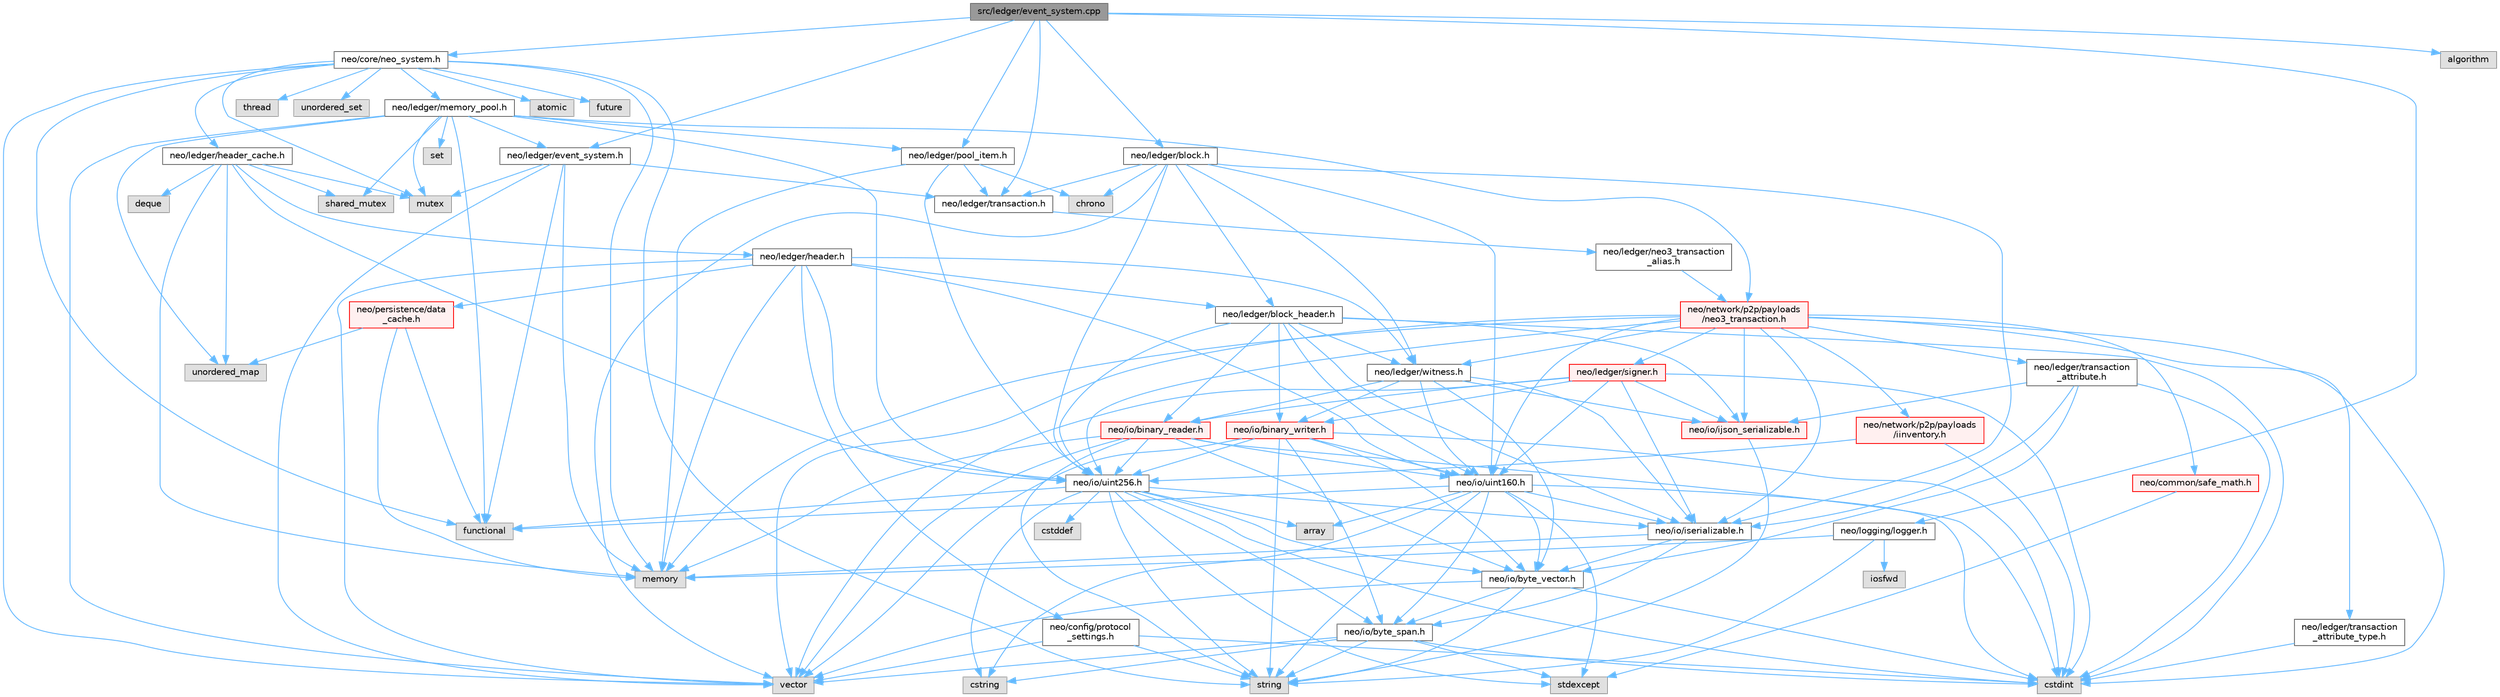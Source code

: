 digraph "src/ledger/event_system.cpp"
{
 // LATEX_PDF_SIZE
  bgcolor="transparent";
  edge [fontname=Helvetica,fontsize=10,labelfontname=Helvetica,labelfontsize=10];
  node [fontname=Helvetica,fontsize=10,shape=box,height=0.2,width=0.4];
  Node1 [id="Node000001",label="src/ledger/event_system.cpp",height=0.2,width=0.4,color="gray40", fillcolor="grey60", style="filled", fontcolor="black",tooltip=" "];
  Node1 -> Node2 [id="edge1_Node000001_Node000002",color="steelblue1",style="solid",tooltip=" "];
  Node2 [id="Node000002",label="neo/core/neo_system.h",height=0.2,width=0.4,color="grey40", fillcolor="white", style="filled",URL="$core_2neo__system_8h.html",tooltip=" "];
  Node2 -> Node3 [id="edge2_Node000002_Node000003",color="steelblue1",style="solid",tooltip=" "];
  Node3 [id="Node000003",label="atomic",height=0.2,width=0.4,color="grey60", fillcolor="#E0E0E0", style="filled",tooltip=" "];
  Node2 -> Node4 [id="edge3_Node000002_Node000004",color="steelblue1",style="solid",tooltip=" "];
  Node4 [id="Node000004",label="functional",height=0.2,width=0.4,color="grey60", fillcolor="#E0E0E0", style="filled",tooltip=" "];
  Node2 -> Node5 [id="edge4_Node000002_Node000005",color="steelblue1",style="solid",tooltip=" "];
  Node5 [id="Node000005",label="future",height=0.2,width=0.4,color="grey60", fillcolor="#E0E0E0", style="filled",tooltip=" "];
  Node2 -> Node6 [id="edge5_Node000002_Node000006",color="steelblue1",style="solid",tooltip=" "];
  Node6 [id="Node000006",label="memory",height=0.2,width=0.4,color="grey60", fillcolor="#E0E0E0", style="filled",tooltip=" "];
  Node2 -> Node7 [id="edge6_Node000002_Node000007",color="steelblue1",style="solid",tooltip=" "];
  Node7 [id="Node000007",label="mutex",height=0.2,width=0.4,color="grey60", fillcolor="#E0E0E0", style="filled",tooltip=" "];
  Node2 -> Node8 [id="edge7_Node000002_Node000008",color="steelblue1",style="solid",tooltip=" "];
  Node8 [id="Node000008",label="string",height=0.2,width=0.4,color="grey60", fillcolor="#E0E0E0", style="filled",tooltip=" "];
  Node2 -> Node9 [id="edge8_Node000002_Node000009",color="steelblue1",style="solid",tooltip=" "];
  Node9 [id="Node000009",label="thread",height=0.2,width=0.4,color="grey60", fillcolor="#E0E0E0", style="filled",tooltip=" "];
  Node2 -> Node10 [id="edge9_Node000002_Node000010",color="steelblue1",style="solid",tooltip=" "];
  Node10 [id="Node000010",label="unordered_set",height=0.2,width=0.4,color="grey60", fillcolor="#E0E0E0", style="filled",tooltip=" "];
  Node2 -> Node11 [id="edge10_Node000002_Node000011",color="steelblue1",style="solid",tooltip=" "];
  Node11 [id="Node000011",label="vector",height=0.2,width=0.4,color="grey60", fillcolor="#E0E0E0", style="filled",tooltip=" "];
  Node2 -> Node12 [id="edge11_Node000002_Node000012",color="steelblue1",style="solid",tooltip=" "];
  Node12 [id="Node000012",label="neo/ledger/header_cache.h",height=0.2,width=0.4,color="grey40", fillcolor="white", style="filled",URL="$ledger_2header__cache_8h.html",tooltip=" "];
  Node12 -> Node13 [id="edge12_Node000012_Node000013",color="steelblue1",style="solid",tooltip=" "];
  Node13 [id="Node000013",label="neo/io/uint256.h",height=0.2,width=0.4,color="grey40", fillcolor="white", style="filled",URL="$uint256_8h.html",tooltip=" "];
  Node13 -> Node14 [id="edge13_Node000013_Node000014",color="steelblue1",style="solid",tooltip=" "];
  Node14 [id="Node000014",label="neo/io/byte_span.h",height=0.2,width=0.4,color="grey40", fillcolor="white", style="filled",URL="$io_2byte__span_8h.html",tooltip=" "];
  Node14 -> Node15 [id="edge14_Node000014_Node000015",color="steelblue1",style="solid",tooltip=" "];
  Node15 [id="Node000015",label="cstdint",height=0.2,width=0.4,color="grey60", fillcolor="#E0E0E0", style="filled",tooltip=" "];
  Node14 -> Node16 [id="edge15_Node000014_Node000016",color="steelblue1",style="solid",tooltip=" "];
  Node16 [id="Node000016",label="cstring",height=0.2,width=0.4,color="grey60", fillcolor="#E0E0E0", style="filled",tooltip=" "];
  Node14 -> Node17 [id="edge16_Node000014_Node000017",color="steelblue1",style="solid",tooltip=" "];
  Node17 [id="Node000017",label="stdexcept",height=0.2,width=0.4,color="grey60", fillcolor="#E0E0E0", style="filled",tooltip=" "];
  Node14 -> Node8 [id="edge17_Node000014_Node000008",color="steelblue1",style="solid",tooltip=" "];
  Node14 -> Node11 [id="edge18_Node000014_Node000011",color="steelblue1",style="solid",tooltip=" "];
  Node13 -> Node18 [id="edge19_Node000013_Node000018",color="steelblue1",style="solid",tooltip=" "];
  Node18 [id="Node000018",label="neo/io/byte_vector.h",height=0.2,width=0.4,color="grey40", fillcolor="white", style="filled",URL="$io_2byte__vector_8h.html",tooltip=" "];
  Node18 -> Node14 [id="edge20_Node000018_Node000014",color="steelblue1",style="solid",tooltip=" "];
  Node18 -> Node15 [id="edge21_Node000018_Node000015",color="steelblue1",style="solid",tooltip=" "];
  Node18 -> Node8 [id="edge22_Node000018_Node000008",color="steelblue1",style="solid",tooltip=" "];
  Node18 -> Node11 [id="edge23_Node000018_Node000011",color="steelblue1",style="solid",tooltip=" "];
  Node13 -> Node19 [id="edge24_Node000013_Node000019",color="steelblue1",style="solid",tooltip=" "];
  Node19 [id="Node000019",label="neo/io/iserializable.h",height=0.2,width=0.4,color="grey40", fillcolor="white", style="filled",URL="$iserializable_8h.html",tooltip=" "];
  Node19 -> Node14 [id="edge25_Node000019_Node000014",color="steelblue1",style="solid",tooltip=" "];
  Node19 -> Node18 [id="edge26_Node000019_Node000018",color="steelblue1",style="solid",tooltip=" "];
  Node19 -> Node6 [id="edge27_Node000019_Node000006",color="steelblue1",style="solid",tooltip=" "];
  Node13 -> Node20 [id="edge28_Node000013_Node000020",color="steelblue1",style="solid",tooltip=" "];
  Node20 [id="Node000020",label="array",height=0.2,width=0.4,color="grey60", fillcolor="#E0E0E0", style="filled",tooltip=" "];
  Node13 -> Node21 [id="edge29_Node000013_Node000021",color="steelblue1",style="solid",tooltip=" "];
  Node21 [id="Node000021",label="cstddef",height=0.2,width=0.4,color="grey60", fillcolor="#E0E0E0", style="filled",tooltip=" "];
  Node13 -> Node15 [id="edge30_Node000013_Node000015",color="steelblue1",style="solid",tooltip=" "];
  Node13 -> Node16 [id="edge31_Node000013_Node000016",color="steelblue1",style="solid",tooltip=" "];
  Node13 -> Node4 [id="edge32_Node000013_Node000004",color="steelblue1",style="solid",tooltip=" "];
  Node13 -> Node17 [id="edge33_Node000013_Node000017",color="steelblue1",style="solid",tooltip=" "];
  Node13 -> Node8 [id="edge34_Node000013_Node000008",color="steelblue1",style="solid",tooltip=" "];
  Node12 -> Node22 [id="edge35_Node000012_Node000022",color="steelblue1",style="solid",tooltip=" "];
  Node22 [id="Node000022",label="neo/ledger/header.h",height=0.2,width=0.4,color="grey40", fillcolor="white", style="filled",URL="$ledger_2header_8h.html",tooltip=" "];
  Node22 -> Node23 [id="edge36_Node000022_Node000023",color="steelblue1",style="solid",tooltip=" "];
  Node23 [id="Node000023",label="neo/config/protocol\l_settings.h",height=0.2,width=0.4,color="grey40", fillcolor="white", style="filled",URL="$config_2protocol__settings_8h.html",tooltip=" "];
  Node23 -> Node15 [id="edge37_Node000023_Node000015",color="steelblue1",style="solid",tooltip=" "];
  Node23 -> Node8 [id="edge38_Node000023_Node000008",color="steelblue1",style="solid",tooltip=" "];
  Node23 -> Node11 [id="edge39_Node000023_Node000011",color="steelblue1",style="solid",tooltip=" "];
  Node22 -> Node24 [id="edge40_Node000022_Node000024",color="steelblue1",style="solid",tooltip=" "];
  Node24 [id="Node000024",label="neo/io/uint160.h",height=0.2,width=0.4,color="grey40", fillcolor="white", style="filled",URL="$uint160_8h.html",tooltip=" "];
  Node24 -> Node14 [id="edge41_Node000024_Node000014",color="steelblue1",style="solid",tooltip=" "];
  Node24 -> Node18 [id="edge42_Node000024_Node000018",color="steelblue1",style="solid",tooltip=" "];
  Node24 -> Node19 [id="edge43_Node000024_Node000019",color="steelblue1",style="solid",tooltip=" "];
  Node24 -> Node20 [id="edge44_Node000024_Node000020",color="steelblue1",style="solid",tooltip=" "];
  Node24 -> Node15 [id="edge45_Node000024_Node000015",color="steelblue1",style="solid",tooltip=" "];
  Node24 -> Node16 [id="edge46_Node000024_Node000016",color="steelblue1",style="solid",tooltip=" "];
  Node24 -> Node4 [id="edge47_Node000024_Node000004",color="steelblue1",style="solid",tooltip=" "];
  Node24 -> Node17 [id="edge48_Node000024_Node000017",color="steelblue1",style="solid",tooltip=" "];
  Node24 -> Node8 [id="edge49_Node000024_Node000008",color="steelblue1",style="solid",tooltip=" "];
  Node22 -> Node13 [id="edge50_Node000022_Node000013",color="steelblue1",style="solid",tooltip=" "];
  Node22 -> Node25 [id="edge51_Node000022_Node000025",color="steelblue1",style="solid",tooltip=" "];
  Node25 [id="Node000025",label="neo/ledger/block_header.h",height=0.2,width=0.4,color="grey40", fillcolor="white", style="filled",URL="$block__header_8h.html",tooltip=" "];
  Node25 -> Node26 [id="edge52_Node000025_Node000026",color="steelblue1",style="solid",tooltip=" "];
  Node26 [id="Node000026",label="neo/io/binary_reader.h",height=0.2,width=0.4,color="red", fillcolor="#FFF0F0", style="filled",URL="$binary__reader_8h.html",tooltip=" "];
  Node26 -> Node18 [id="edge53_Node000026_Node000018",color="steelblue1",style="solid",tooltip=" "];
  Node26 -> Node24 [id="edge54_Node000026_Node000024",color="steelblue1",style="solid",tooltip=" "];
  Node26 -> Node13 [id="edge55_Node000026_Node000013",color="steelblue1",style="solid",tooltip=" "];
  Node26 -> Node15 [id="edge56_Node000026_Node000015",color="steelblue1",style="solid",tooltip=" "];
  Node26 -> Node6 [id="edge57_Node000026_Node000006",color="steelblue1",style="solid",tooltip=" "];
  Node26 -> Node8 [id="edge58_Node000026_Node000008",color="steelblue1",style="solid",tooltip=" "];
  Node26 -> Node11 [id="edge59_Node000026_Node000011",color="steelblue1",style="solid",tooltip=" "];
  Node25 -> Node31 [id="edge60_Node000025_Node000031",color="steelblue1",style="solid",tooltip=" "];
  Node31 [id="Node000031",label="neo/io/binary_writer.h",height=0.2,width=0.4,color="red", fillcolor="#FFF0F0", style="filled",URL="$binary__writer_8h.html",tooltip=" "];
  Node31 -> Node14 [id="edge61_Node000031_Node000014",color="steelblue1",style="solid",tooltip=" "];
  Node31 -> Node18 [id="edge62_Node000031_Node000018",color="steelblue1",style="solid",tooltip=" "];
  Node31 -> Node24 [id="edge63_Node000031_Node000024",color="steelblue1",style="solid",tooltip=" "];
  Node31 -> Node13 [id="edge64_Node000031_Node000013",color="steelblue1",style="solid",tooltip=" "];
  Node31 -> Node15 [id="edge65_Node000031_Node000015",color="steelblue1",style="solid",tooltip=" "];
  Node31 -> Node8 [id="edge66_Node000031_Node000008",color="steelblue1",style="solid",tooltip=" "];
  Node31 -> Node11 [id="edge67_Node000031_Node000011",color="steelblue1",style="solid",tooltip=" "];
  Node25 -> Node33 [id="edge68_Node000025_Node000033",color="steelblue1",style="solid",tooltip=" "];
  Node33 [id="Node000033",label="neo/io/ijson_serializable.h",height=0.2,width=0.4,color="red", fillcolor="#FFF0F0", style="filled",URL="$ijson__serializable_8h.html",tooltip=" "];
  Node33 -> Node8 [id="edge69_Node000033_Node000008",color="steelblue1",style="solid",tooltip=" "];
  Node25 -> Node19 [id="edge70_Node000025_Node000019",color="steelblue1",style="solid",tooltip=" "];
  Node25 -> Node24 [id="edge71_Node000025_Node000024",color="steelblue1",style="solid",tooltip=" "];
  Node25 -> Node13 [id="edge72_Node000025_Node000013",color="steelblue1",style="solid",tooltip=" "];
  Node25 -> Node57 [id="edge73_Node000025_Node000057",color="steelblue1",style="solid",tooltip=" "];
  Node57 [id="Node000057",label="neo/ledger/witness.h",height=0.2,width=0.4,color="grey40", fillcolor="white", style="filled",URL="$ledger_2witness_8h.html",tooltip=" "];
  Node57 -> Node26 [id="edge74_Node000057_Node000026",color="steelblue1",style="solid",tooltip=" "];
  Node57 -> Node31 [id="edge75_Node000057_Node000031",color="steelblue1",style="solid",tooltip=" "];
  Node57 -> Node18 [id="edge76_Node000057_Node000018",color="steelblue1",style="solid",tooltip=" "];
  Node57 -> Node33 [id="edge77_Node000057_Node000033",color="steelblue1",style="solid",tooltip=" "];
  Node57 -> Node19 [id="edge78_Node000057_Node000019",color="steelblue1",style="solid",tooltip=" "];
  Node57 -> Node24 [id="edge79_Node000057_Node000024",color="steelblue1",style="solid",tooltip=" "];
  Node25 -> Node15 [id="edge80_Node000025_Node000015",color="steelblue1",style="solid",tooltip=" "];
  Node22 -> Node57 [id="edge81_Node000022_Node000057",color="steelblue1",style="solid",tooltip=" "];
  Node22 -> Node58 [id="edge82_Node000022_Node000058",color="steelblue1",style="solid",tooltip=" "];
  Node58 [id="Node000058",label="neo/persistence/data\l_cache.h",height=0.2,width=0.4,color="red", fillcolor="#FFF0F0", style="filled",URL="$data__cache_8h.html",tooltip=" "];
  Node58 -> Node4 [id="edge83_Node000058_Node000004",color="steelblue1",style="solid",tooltip=" "];
  Node58 -> Node6 [id="edge84_Node000058_Node000006",color="steelblue1",style="solid",tooltip=" "];
  Node58 -> Node44 [id="edge85_Node000058_Node000044",color="steelblue1",style="solid",tooltip=" "];
  Node44 [id="Node000044",label="unordered_map",height=0.2,width=0.4,color="grey60", fillcolor="#E0E0E0", style="filled",tooltip=" "];
  Node22 -> Node6 [id="edge86_Node000022_Node000006",color="steelblue1",style="solid",tooltip=" "];
  Node22 -> Node11 [id="edge87_Node000022_Node000011",color="steelblue1",style="solid",tooltip=" "];
  Node12 -> Node72 [id="edge88_Node000012_Node000072",color="steelblue1",style="solid",tooltip=" "];
  Node72 [id="Node000072",label="deque",height=0.2,width=0.4,color="grey60", fillcolor="#E0E0E0", style="filled",tooltip=" "];
  Node12 -> Node6 [id="edge89_Node000012_Node000006",color="steelblue1",style="solid",tooltip=" "];
  Node12 -> Node7 [id="edge90_Node000012_Node000007",color="steelblue1",style="solid",tooltip=" "];
  Node12 -> Node69 [id="edge91_Node000012_Node000069",color="steelblue1",style="solid",tooltip=" "];
  Node69 [id="Node000069",label="shared_mutex",height=0.2,width=0.4,color="grey60", fillcolor="#E0E0E0", style="filled",tooltip=" "];
  Node12 -> Node44 [id="edge92_Node000012_Node000044",color="steelblue1",style="solid",tooltip=" "];
  Node2 -> Node73 [id="edge93_Node000002_Node000073",color="steelblue1",style="solid",tooltip=" "];
  Node73 [id="Node000073",label="neo/ledger/memory_pool.h",height=0.2,width=0.4,color="grey40", fillcolor="white", style="filled",URL="$ledger_2memory__pool_8h.html",tooltip=" "];
  Node73 -> Node13 [id="edge94_Node000073_Node000013",color="steelblue1",style="solid",tooltip=" "];
  Node73 -> Node74 [id="edge95_Node000073_Node000074",color="steelblue1",style="solid",tooltip=" "];
  Node74 [id="Node000074",label="neo/ledger/event_system.h",height=0.2,width=0.4,color="grey40", fillcolor="white", style="filled",URL="$event__system_8h.html",tooltip=" "];
  Node74 -> Node4 [id="edge96_Node000074_Node000004",color="steelblue1",style="solid",tooltip=" "];
  Node74 -> Node6 [id="edge97_Node000074_Node000006",color="steelblue1",style="solid",tooltip=" "];
  Node74 -> Node7 [id="edge98_Node000074_Node000007",color="steelblue1",style="solid",tooltip=" "];
  Node74 -> Node11 [id="edge99_Node000074_Node000011",color="steelblue1",style="solid",tooltip=" "];
  Node74 -> Node75 [id="edge100_Node000074_Node000075",color="steelblue1",style="solid",tooltip=" "];
  Node75 [id="Node000075",label="neo/ledger/transaction.h",height=0.2,width=0.4,color="grey40", fillcolor="white", style="filled",URL="$ledger_2transaction_8h.html",tooltip=" "];
  Node75 -> Node76 [id="edge101_Node000075_Node000076",color="steelblue1",style="solid",tooltip=" "];
  Node76 [id="Node000076",label="neo/ledger/neo3_transaction\l_alias.h",height=0.2,width=0.4,color="grey40", fillcolor="white", style="filled",URL="$neo3__transaction__alias_8h.html",tooltip=" "];
  Node76 -> Node77 [id="edge102_Node000076_Node000077",color="steelblue1",style="solid",tooltip=" "];
  Node77 [id="Node000077",label="neo/network/p2p/payloads\l/neo3_transaction.h",height=0.2,width=0.4,color="red", fillcolor="#FFF0F0", style="filled",URL="$neo3__transaction_8h.html",tooltip=" "];
  Node77 -> Node78 [id="edge103_Node000077_Node000078",color="steelblue1",style="solid",tooltip=" "];
  Node78 [id="Node000078",label="neo/common/safe_math.h",height=0.2,width=0.4,color="red", fillcolor="#FFF0F0", style="filled",URL="$safe__math_8h.html",tooltip=" "];
  Node78 -> Node17 [id="edge104_Node000078_Node000017",color="steelblue1",style="solid",tooltip=" "];
  Node77 -> Node33 [id="edge105_Node000077_Node000033",color="steelblue1",style="solid",tooltip=" "];
  Node77 -> Node19 [id="edge106_Node000077_Node000019",color="steelblue1",style="solid",tooltip=" "];
  Node77 -> Node24 [id="edge107_Node000077_Node000024",color="steelblue1",style="solid",tooltip=" "];
  Node77 -> Node13 [id="edge108_Node000077_Node000013",color="steelblue1",style="solid",tooltip=" "];
  Node77 -> Node79 [id="edge109_Node000077_Node000079",color="steelblue1",style="solid",tooltip=" "];
  Node79 [id="Node000079",label="neo/ledger/signer.h",height=0.2,width=0.4,color="red", fillcolor="#FFF0F0", style="filled",URL="$signer_8h.html",tooltip=" "];
  Node79 -> Node26 [id="edge110_Node000079_Node000026",color="steelblue1",style="solid",tooltip=" "];
  Node79 -> Node31 [id="edge111_Node000079_Node000031",color="steelblue1",style="solid",tooltip=" "];
  Node79 -> Node33 [id="edge112_Node000079_Node000033",color="steelblue1",style="solid",tooltip=" "];
  Node79 -> Node19 [id="edge113_Node000079_Node000019",color="steelblue1",style="solid",tooltip=" "];
  Node79 -> Node24 [id="edge114_Node000079_Node000024",color="steelblue1",style="solid",tooltip=" "];
  Node79 -> Node15 [id="edge115_Node000079_Node000015",color="steelblue1",style="solid",tooltip=" "];
  Node79 -> Node11 [id="edge116_Node000079_Node000011",color="steelblue1",style="solid",tooltip=" "];
  Node77 -> Node83 [id="edge117_Node000077_Node000083",color="steelblue1",style="solid",tooltip=" "];
  Node83 [id="Node000083",label="neo/ledger/transaction\l_attribute.h",height=0.2,width=0.4,color="grey40", fillcolor="white", style="filled",URL="$transaction__attribute_8h.html",tooltip=" "];
  Node83 -> Node18 [id="edge118_Node000083_Node000018",color="steelblue1",style="solid",tooltip=" "];
  Node83 -> Node33 [id="edge119_Node000083_Node000033",color="steelblue1",style="solid",tooltip=" "];
  Node83 -> Node19 [id="edge120_Node000083_Node000019",color="steelblue1",style="solid",tooltip=" "];
  Node83 -> Node15 [id="edge121_Node000083_Node000015",color="steelblue1",style="solid",tooltip=" "];
  Node77 -> Node84 [id="edge122_Node000077_Node000084",color="steelblue1",style="solid",tooltip=" "];
  Node84 [id="Node000084",label="neo/ledger/transaction\l_attribute_type.h",height=0.2,width=0.4,color="grey40", fillcolor="white", style="filled",URL="$transaction__attribute__type_8h.html",tooltip=" "];
  Node84 -> Node15 [id="edge123_Node000084_Node000015",color="steelblue1",style="solid",tooltip=" "];
  Node77 -> Node57 [id="edge124_Node000077_Node000057",color="steelblue1",style="solid",tooltip=" "];
  Node77 -> Node85 [id="edge125_Node000077_Node000085",color="steelblue1",style="solid",tooltip=" "];
  Node85 [id="Node000085",label="neo/network/p2p/payloads\l/iinventory.h",height=0.2,width=0.4,color="red", fillcolor="#FFF0F0", style="filled",URL="$payloads_2iinventory_8h.html",tooltip=" "];
  Node85 -> Node13 [id="edge126_Node000085_Node000013",color="steelblue1",style="solid",tooltip=" "];
  Node85 -> Node15 [id="edge127_Node000085_Node000015",color="steelblue1",style="solid",tooltip=" "];
  Node77 -> Node15 [id="edge128_Node000077_Node000015",color="steelblue1",style="solid",tooltip=" "];
  Node77 -> Node6 [id="edge129_Node000077_Node000006",color="steelblue1",style="solid",tooltip=" "];
  Node77 -> Node11 [id="edge130_Node000077_Node000011",color="steelblue1",style="solid",tooltip=" "];
  Node73 -> Node88 [id="edge131_Node000073_Node000088",color="steelblue1",style="solid",tooltip=" "];
  Node88 [id="Node000088",label="neo/ledger/pool_item.h",height=0.2,width=0.4,color="grey40", fillcolor="white", style="filled",URL="$pool__item_8h.html",tooltip=" "];
  Node88 -> Node13 [id="edge132_Node000088_Node000013",color="steelblue1",style="solid",tooltip=" "];
  Node88 -> Node75 [id="edge133_Node000088_Node000075",color="steelblue1",style="solid",tooltip=" "];
  Node88 -> Node89 [id="edge134_Node000088_Node000089",color="steelblue1",style="solid",tooltip=" "];
  Node89 [id="Node000089",label="chrono",height=0.2,width=0.4,color="grey60", fillcolor="#E0E0E0", style="filled",tooltip=" "];
  Node88 -> Node6 [id="edge135_Node000088_Node000006",color="steelblue1",style="solid",tooltip=" "];
  Node73 -> Node77 [id="edge136_Node000073_Node000077",color="steelblue1",style="solid",tooltip=" "];
  Node73 -> Node4 [id="edge137_Node000073_Node000004",color="steelblue1",style="solid",tooltip=" "];
  Node73 -> Node7 [id="edge138_Node000073_Node000007",color="steelblue1",style="solid",tooltip=" "];
  Node73 -> Node90 [id="edge139_Node000073_Node000090",color="steelblue1",style="solid",tooltip=" "];
  Node90 [id="Node000090",label="set",height=0.2,width=0.4,color="grey60", fillcolor="#E0E0E0", style="filled",tooltip=" "];
  Node73 -> Node69 [id="edge140_Node000073_Node000069",color="steelblue1",style="solid",tooltip=" "];
  Node73 -> Node44 [id="edge141_Node000073_Node000044",color="steelblue1",style="solid",tooltip=" "];
  Node73 -> Node11 [id="edge142_Node000073_Node000011",color="steelblue1",style="solid",tooltip=" "];
  Node1 -> Node91 [id="edge143_Node000001_Node000091",color="steelblue1",style="solid",tooltip=" "];
  Node91 [id="Node000091",label="neo/ledger/block.h",height=0.2,width=0.4,color="grey40", fillcolor="white", style="filled",URL="$ledger_2block_8h.html",tooltip=" "];
  Node91 -> Node19 [id="edge144_Node000091_Node000019",color="steelblue1",style="solid",tooltip=" "];
  Node91 -> Node24 [id="edge145_Node000091_Node000024",color="steelblue1",style="solid",tooltip=" "];
  Node91 -> Node13 [id="edge146_Node000091_Node000013",color="steelblue1",style="solid",tooltip=" "];
  Node91 -> Node25 [id="edge147_Node000091_Node000025",color="steelblue1",style="solid",tooltip=" "];
  Node91 -> Node75 [id="edge148_Node000091_Node000075",color="steelblue1",style="solid",tooltip=" "];
  Node91 -> Node57 [id="edge149_Node000091_Node000057",color="steelblue1",style="solid",tooltip=" "];
  Node91 -> Node89 [id="edge150_Node000091_Node000089",color="steelblue1",style="solid",tooltip=" "];
  Node91 -> Node11 [id="edge151_Node000091_Node000011",color="steelblue1",style="solid",tooltip=" "];
  Node1 -> Node74 [id="edge152_Node000001_Node000074",color="steelblue1",style="solid",tooltip=" "];
  Node1 -> Node88 [id="edge153_Node000001_Node000088",color="steelblue1",style="solid",tooltip=" "];
  Node1 -> Node75 [id="edge154_Node000001_Node000075",color="steelblue1",style="solid",tooltip=" "];
  Node1 -> Node92 [id="edge155_Node000001_Node000092",color="steelblue1",style="solid",tooltip=" "];
  Node92 [id="Node000092",label="neo/logging/logger.h",height=0.2,width=0.4,color="grey40", fillcolor="white", style="filled",URL="$logger_8h.html",tooltip="Simple logging interface for Neo C++ implementation."];
  Node92 -> Node37 [id="edge156_Node000092_Node000037",color="steelblue1",style="solid",tooltip=" "];
  Node37 [id="Node000037",label="iosfwd",height=0.2,width=0.4,color="grey60", fillcolor="#E0E0E0", style="filled",tooltip=" "];
  Node92 -> Node6 [id="edge157_Node000092_Node000006",color="steelblue1",style="solid",tooltip=" "];
  Node92 -> Node8 [id="edge158_Node000092_Node000008",color="steelblue1",style="solid",tooltip=" "];
  Node1 -> Node35 [id="edge159_Node000001_Node000035",color="steelblue1",style="solid",tooltip=" "];
  Node35 [id="Node000035",label="algorithm",height=0.2,width=0.4,color="grey60", fillcolor="#E0E0E0", style="filled",tooltip=" "];
}
